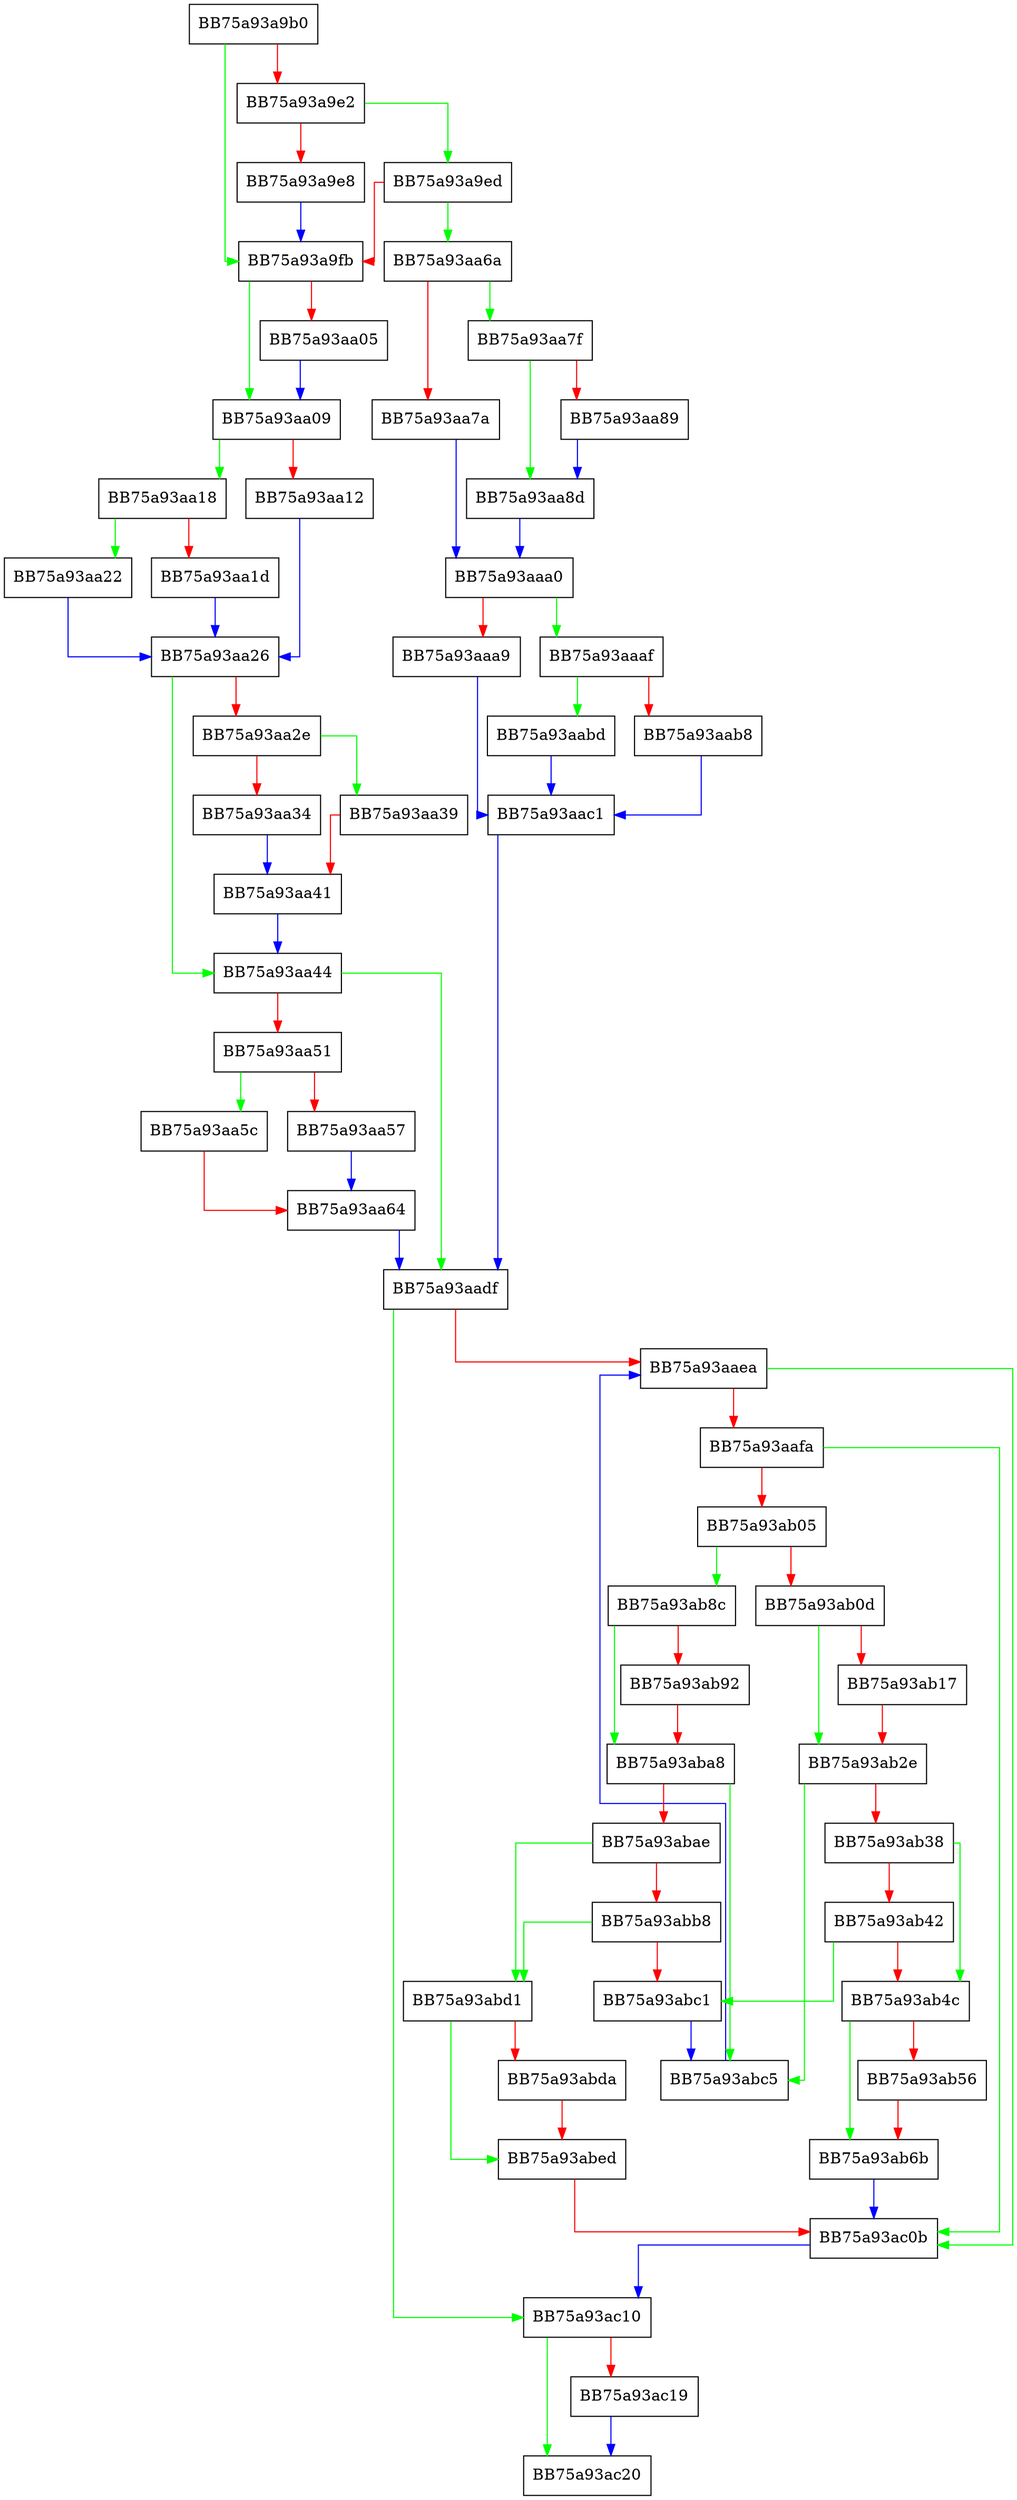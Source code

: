 digraph _Extract {
  node [shape="box"];
  graph [splines=ortho];
  BB75a93a9b0 -> BB75a93a9fb [color="green"];
  BB75a93a9b0 -> BB75a93a9e2 [color="red"];
  BB75a93a9e2 -> BB75a93a9ed [color="green"];
  BB75a93a9e2 -> BB75a93a9e8 [color="red"];
  BB75a93a9e8 -> BB75a93a9fb [color="blue"];
  BB75a93a9ed -> BB75a93aa6a [color="green"];
  BB75a93a9ed -> BB75a93a9fb [color="red"];
  BB75a93a9fb -> BB75a93aa09 [color="green"];
  BB75a93a9fb -> BB75a93aa05 [color="red"];
  BB75a93aa05 -> BB75a93aa09 [color="blue"];
  BB75a93aa09 -> BB75a93aa18 [color="green"];
  BB75a93aa09 -> BB75a93aa12 [color="red"];
  BB75a93aa12 -> BB75a93aa26 [color="blue"];
  BB75a93aa18 -> BB75a93aa22 [color="green"];
  BB75a93aa18 -> BB75a93aa1d [color="red"];
  BB75a93aa1d -> BB75a93aa26 [color="blue"];
  BB75a93aa22 -> BB75a93aa26 [color="blue"];
  BB75a93aa26 -> BB75a93aa44 [color="green"];
  BB75a93aa26 -> BB75a93aa2e [color="red"];
  BB75a93aa2e -> BB75a93aa39 [color="green"];
  BB75a93aa2e -> BB75a93aa34 [color="red"];
  BB75a93aa34 -> BB75a93aa41 [color="blue"];
  BB75a93aa39 -> BB75a93aa41 [color="red"];
  BB75a93aa41 -> BB75a93aa44 [color="blue"];
  BB75a93aa44 -> BB75a93aadf [color="green"];
  BB75a93aa44 -> BB75a93aa51 [color="red"];
  BB75a93aa51 -> BB75a93aa5c [color="green"];
  BB75a93aa51 -> BB75a93aa57 [color="red"];
  BB75a93aa57 -> BB75a93aa64 [color="blue"];
  BB75a93aa5c -> BB75a93aa64 [color="red"];
  BB75a93aa64 -> BB75a93aadf [color="blue"];
  BB75a93aa6a -> BB75a93aa7f [color="green"];
  BB75a93aa6a -> BB75a93aa7a [color="red"];
  BB75a93aa7a -> BB75a93aaa0 [color="blue"];
  BB75a93aa7f -> BB75a93aa8d [color="green"];
  BB75a93aa7f -> BB75a93aa89 [color="red"];
  BB75a93aa89 -> BB75a93aa8d [color="blue"];
  BB75a93aa8d -> BB75a93aaa0 [color="blue"];
  BB75a93aaa0 -> BB75a93aaaf [color="green"];
  BB75a93aaa0 -> BB75a93aaa9 [color="red"];
  BB75a93aaa9 -> BB75a93aac1 [color="blue"];
  BB75a93aaaf -> BB75a93aabd [color="green"];
  BB75a93aaaf -> BB75a93aab8 [color="red"];
  BB75a93aab8 -> BB75a93aac1 [color="blue"];
  BB75a93aabd -> BB75a93aac1 [color="blue"];
  BB75a93aac1 -> BB75a93aadf [color="blue"];
  BB75a93aadf -> BB75a93ac10 [color="green"];
  BB75a93aadf -> BB75a93aaea [color="red"];
  BB75a93aaea -> BB75a93ac0b [color="green"];
  BB75a93aaea -> BB75a93aafa [color="red"];
  BB75a93aafa -> BB75a93ac0b [color="green"];
  BB75a93aafa -> BB75a93ab05 [color="red"];
  BB75a93ab05 -> BB75a93ab8c [color="green"];
  BB75a93ab05 -> BB75a93ab0d [color="red"];
  BB75a93ab0d -> BB75a93ab2e [color="green"];
  BB75a93ab0d -> BB75a93ab17 [color="red"];
  BB75a93ab17 -> BB75a93ab2e [color="red"];
  BB75a93ab2e -> BB75a93abc5 [color="green"];
  BB75a93ab2e -> BB75a93ab38 [color="red"];
  BB75a93ab38 -> BB75a93ab4c [color="green"];
  BB75a93ab38 -> BB75a93ab42 [color="red"];
  BB75a93ab42 -> BB75a93abc1 [color="green"];
  BB75a93ab42 -> BB75a93ab4c [color="red"];
  BB75a93ab4c -> BB75a93ab6b [color="green"];
  BB75a93ab4c -> BB75a93ab56 [color="red"];
  BB75a93ab56 -> BB75a93ab6b [color="red"];
  BB75a93ab6b -> BB75a93ac0b [color="blue"];
  BB75a93ab8c -> BB75a93aba8 [color="green"];
  BB75a93ab8c -> BB75a93ab92 [color="red"];
  BB75a93ab92 -> BB75a93aba8 [color="red"];
  BB75a93aba8 -> BB75a93abc5 [color="green"];
  BB75a93aba8 -> BB75a93abae [color="red"];
  BB75a93abae -> BB75a93abd1 [color="green"];
  BB75a93abae -> BB75a93abb8 [color="red"];
  BB75a93abb8 -> BB75a93abd1 [color="green"];
  BB75a93abb8 -> BB75a93abc1 [color="red"];
  BB75a93abc1 -> BB75a93abc5 [color="blue"];
  BB75a93abc5 -> BB75a93aaea [color="blue"];
  BB75a93abd1 -> BB75a93abed [color="green"];
  BB75a93abd1 -> BB75a93abda [color="red"];
  BB75a93abda -> BB75a93abed [color="red"];
  BB75a93abed -> BB75a93ac0b [color="red"];
  BB75a93ac0b -> BB75a93ac10 [color="blue"];
  BB75a93ac10 -> BB75a93ac20 [color="green"];
  BB75a93ac10 -> BB75a93ac19 [color="red"];
  BB75a93ac19 -> BB75a93ac20 [color="blue"];
}